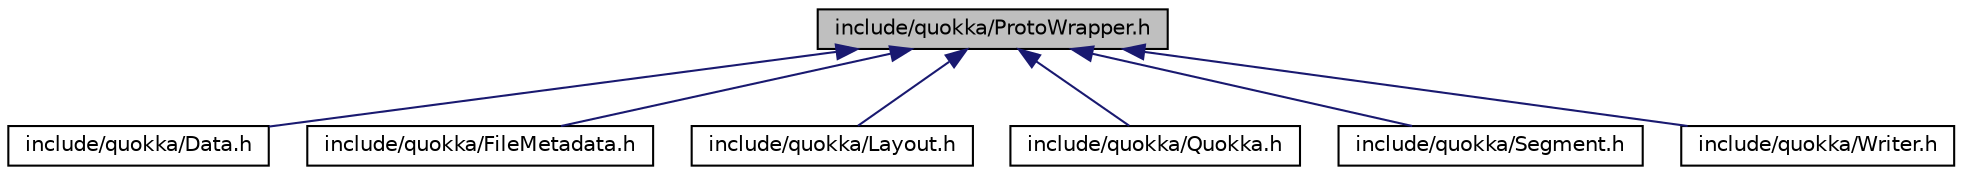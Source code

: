 digraph "include/quokka/ProtoWrapper.h"
{
 // LATEX_PDF_SIZE
  edge [fontname="Helvetica",fontsize="10",labelfontname="Helvetica",labelfontsize="10"];
  node [fontname="Helvetica",fontsize="10",shape=record];
  Node1 [label="include/quokka/ProtoWrapper.h",height=0.2,width=0.4,color="black", fillcolor="grey75", style="filled", fontcolor="black",tooltip=" "];
  Node1 -> Node2 [dir="back",color="midnightblue",fontsize="10",style="solid",fontname="Helvetica"];
  Node2 [label="include/quokka/Data.h",height=0.2,width=0.4,color="black", fillcolor="white", style="filled",URL="$Data_8h.html",tooltip=" "];
  Node1 -> Node3 [dir="back",color="midnightblue",fontsize="10",style="solid",fontname="Helvetica"];
  Node3 [label="include/quokka/FileMetadata.h",height=0.2,width=0.4,color="black", fillcolor="white", style="filled",URL="$FileMetadata_8h.html",tooltip=" "];
  Node1 -> Node4 [dir="back",color="midnightblue",fontsize="10",style="solid",fontname="Helvetica"];
  Node4 [label="include/quokka/Layout.h",height=0.2,width=0.4,color="black", fillcolor="white", style="filled",URL="$Layout_8h.html",tooltip=" "];
  Node1 -> Node5 [dir="back",color="midnightblue",fontsize="10",style="solid",fontname="Helvetica"];
  Node5 [label="include/quokka/Quokka.h",height=0.2,width=0.4,color="black", fillcolor="white", style="filled",URL="$Quokka_8h.html",tooltip=" "];
  Node1 -> Node6 [dir="back",color="midnightblue",fontsize="10",style="solid",fontname="Helvetica"];
  Node6 [label="include/quokka/Segment.h",height=0.2,width=0.4,color="black", fillcolor="white", style="filled",URL="$Segment_8h.html",tooltip=" "];
  Node1 -> Node7 [dir="back",color="midnightblue",fontsize="10",style="solid",fontname="Helvetica"];
  Node7 [label="include/quokka/Writer.h",height=0.2,width=0.4,color="black", fillcolor="white", style="filled",URL="$Writer_8h.html",tooltip=" "];
}
